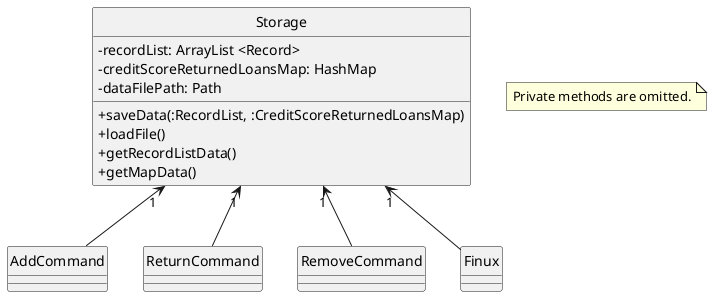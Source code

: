 @startuml
'https://plantuml.com/sequence-diagram
skinparam classAttributeIconSize 0
hide circle


class Storage {
- recordList: ArrayList <Record>
- creditScoreReturnedLoansMap: HashMap
- dataFilePath: Path
+ saveData(:RecordList, :CreditScoreReturnedLoansMap)
+ loadFile()
+ getRecordListData()
+ getMapData()
}

note "Private methods are omitted." as N1

class AddCommand {
}

class ReturnCommand {
}

class RemoveCommand {
}

Storage"1" <-- Finux
Storage"1" <-- AddCommand
Storage"1" <-- ReturnCommand
Storage"1" <-- RemoveCommand
@enduml